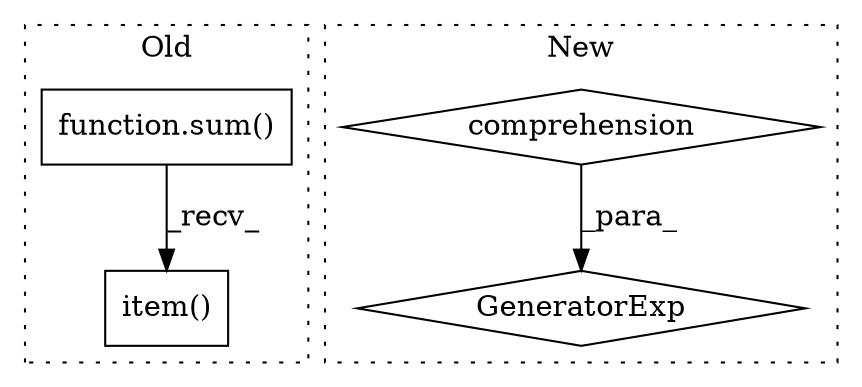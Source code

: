 digraph G {
subgraph cluster0 {
1 [label="item()" a="75" s="16338" l="49" shape="box"];
4 [label="function.sum()" a="75" s="16338,16379" l="4,1" shape="box"];
label = "Old";
style="dotted";
}
subgraph cluster1 {
2 [label="GeneratorExp" a="55" s="16420" l="8" shape="diamond"];
3 [label="comprehension" a="45" s="16436" l="3" shape="diamond"];
label = "New";
style="dotted";
}
3 -> 2 [label="_para_"];
4 -> 1 [label="_recv_"];
}